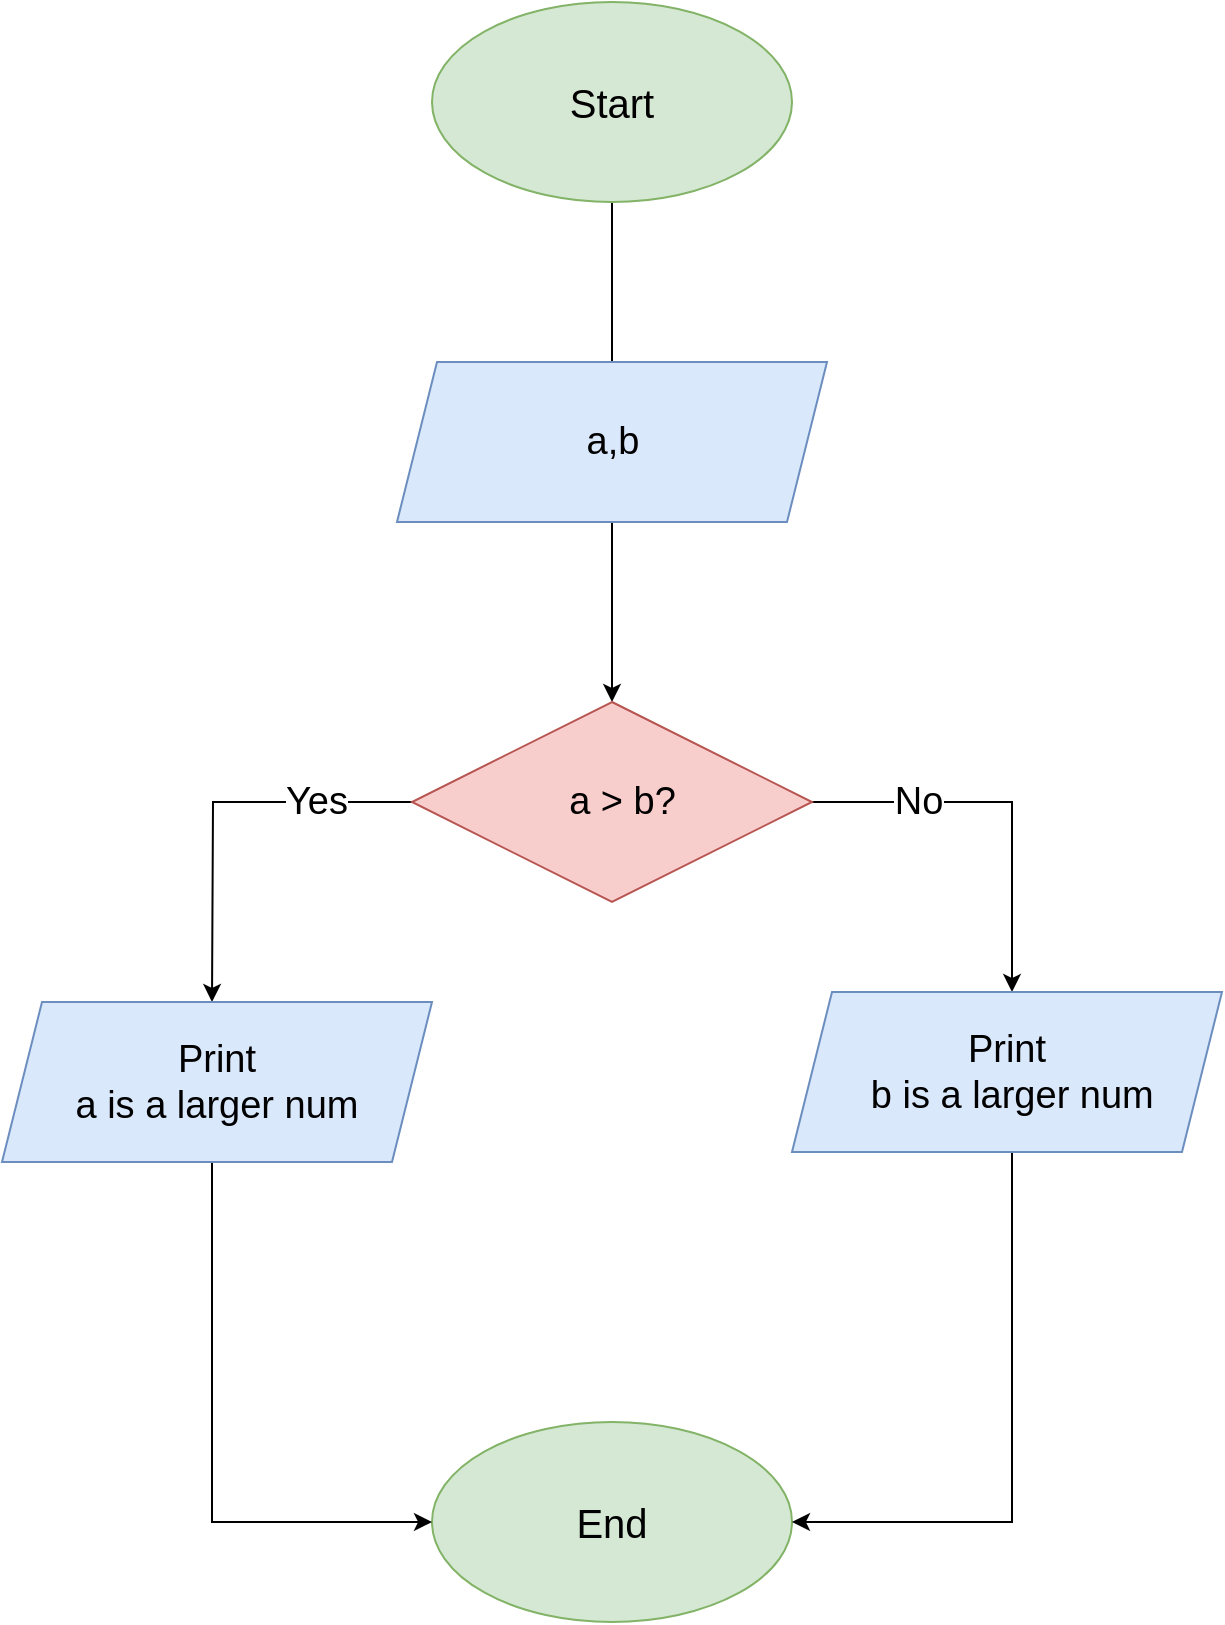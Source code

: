 <mxfile version="20.7.4" type="device"><diagram id="Bq0CHJNMTl9K6sLe-Jwm" name="Page-1"><mxGraphModel dx="794" dy="362" grid="1" gridSize="10" guides="1" tooltips="1" connect="1" arrows="1" fold="1" page="1" pageScale="1" pageWidth="827" pageHeight="1169" math="0" shadow="0"><root><mxCell id="0"/><mxCell id="1" parent="0"/><mxCell id="DstBIGuIk6p2kAcTjUil-26" style="edgeStyle=orthogonalEdgeStyle;rounded=0;orthogonalLoop=1;jettySize=auto;html=1;fontSize=20;" parent="1" source="DstBIGuIk6p2kAcTjUil-25" edge="1"><mxGeometry relative="1" as="geometry"><mxPoint x="360" y="200" as="targetPoint"/></mxGeometry></mxCell><mxCell id="DstBIGuIk6p2kAcTjUil-25" value="&lt;font style=&quot;font-size: 20px;&quot;&gt;Start&lt;/font&gt;" style="ellipse;whiteSpace=wrap;html=1;fillColor=#d5e8d4;strokeColor=#82b366;" parent="1" vertex="1"><mxGeometry x="270" y="10" width="180" height="100" as="geometry"/></mxCell><mxCell id="B1rDpfa7SLFRK16tHLB0-5" style="edgeStyle=orthogonalEdgeStyle;rounded=0;orthogonalLoop=1;jettySize=auto;html=1;fontSize=19;" edge="1" parent="1" source="B1rDpfa7SLFRK16tHLB0-1"><mxGeometry relative="1" as="geometry"><mxPoint x="360" y="360" as="targetPoint"/></mxGeometry></mxCell><mxCell id="B1rDpfa7SLFRK16tHLB0-1" value="&lt;font style=&quot;font-size: 19px;&quot;&gt;a,b&lt;/font&gt;" style="shape=parallelogram;perimeter=parallelogramPerimeter;whiteSpace=wrap;html=1;fixedSize=1;fillColor=#dae8fc;strokeColor=#6c8ebf;" vertex="1" parent="1"><mxGeometry x="252.5" y="190" width="215" height="80" as="geometry"/></mxCell><mxCell id="B1rDpfa7SLFRK16tHLB0-14" style="edgeStyle=orthogonalEdgeStyle;rounded=0;orthogonalLoop=1;jettySize=auto;html=1;fontSize=19;" edge="1" parent="1" source="B1rDpfa7SLFRK16tHLB0-6"><mxGeometry relative="1" as="geometry"><mxPoint x="160" y="510" as="targetPoint"/></mxGeometry></mxCell><mxCell id="B1rDpfa7SLFRK16tHLB0-20" value="Yes" style="edgeLabel;html=1;align=center;verticalAlign=middle;resizable=0;points=[];fontSize=19;" vertex="1" connectable="0" parent="B1rDpfa7SLFRK16tHLB0-14"><mxGeometry x="-0.52" y="3" relative="1" as="geometry"><mxPoint y="-3" as="offset"/></mxGeometry></mxCell><mxCell id="B1rDpfa7SLFRK16tHLB0-17" style="edgeStyle=orthogonalEdgeStyle;rounded=0;orthogonalLoop=1;jettySize=auto;html=1;fontSize=19;exitX=1;exitY=0.5;exitDx=0;exitDy=0;" edge="1" parent="1" source="B1rDpfa7SLFRK16tHLB0-6" target="B1rDpfa7SLFRK16tHLB0-15"><mxGeometry relative="1" as="geometry"><Array as="points"><mxPoint x="560" y="410"/></Array></mxGeometry></mxCell><mxCell id="B1rDpfa7SLFRK16tHLB0-21" value="No" style="edgeLabel;html=1;align=center;verticalAlign=middle;resizable=0;points=[];fontSize=19;" vertex="1" connectable="0" parent="B1rDpfa7SLFRK16tHLB0-17"><mxGeometry x="-0.456" relative="1" as="geometry"><mxPoint as="offset"/></mxGeometry></mxCell><mxCell id="B1rDpfa7SLFRK16tHLB0-6" value="&amp;nbsp; a &amp;gt; b?" style="rhombus;whiteSpace=wrap;html=1;fontSize=19;fillColor=#f8cecc;strokeColor=#b85450;" vertex="1" parent="1"><mxGeometry x="260" y="360" width="200" height="100" as="geometry"/></mxCell><mxCell id="B1rDpfa7SLFRK16tHLB0-7" value="&lt;font style=&quot;font-size: 20px;&quot;&gt;End&lt;/font&gt;" style="ellipse;whiteSpace=wrap;html=1;fillColor=#d5e8d4;strokeColor=#82b366;" vertex="1" parent="1"><mxGeometry x="270" y="720" width="180" height="100" as="geometry"/></mxCell><mxCell id="B1rDpfa7SLFRK16tHLB0-18" style="edgeStyle=orthogonalEdgeStyle;rounded=0;orthogonalLoop=1;jettySize=auto;html=1;entryX=0;entryY=0.5;entryDx=0;entryDy=0;fontSize=19;" edge="1" parent="1" source="B1rDpfa7SLFRK16tHLB0-13" target="B1rDpfa7SLFRK16tHLB0-7"><mxGeometry relative="1" as="geometry"><Array as="points"><mxPoint x="160" y="770"/></Array></mxGeometry></mxCell><mxCell id="B1rDpfa7SLFRK16tHLB0-13" value="&lt;font style=&quot;font-size: 19px;&quot;&gt;Print &lt;br&gt;&amp;nbsp;a is a larger num&amp;nbsp;&lt;/font&gt;" style="shape=parallelogram;perimeter=parallelogramPerimeter;whiteSpace=wrap;html=1;fixedSize=1;fillColor=#dae8fc;strokeColor=#6c8ebf;" vertex="1" parent="1"><mxGeometry x="55" y="510" width="215" height="80" as="geometry"/></mxCell><mxCell id="B1rDpfa7SLFRK16tHLB0-19" style="edgeStyle=orthogonalEdgeStyle;rounded=0;orthogonalLoop=1;jettySize=auto;html=1;entryX=1;entryY=0.5;entryDx=0;entryDy=0;fontSize=19;" edge="1" parent="1" source="B1rDpfa7SLFRK16tHLB0-15" target="B1rDpfa7SLFRK16tHLB0-7"><mxGeometry relative="1" as="geometry"><Array as="points"><mxPoint x="560" y="770"/></Array></mxGeometry></mxCell><mxCell id="B1rDpfa7SLFRK16tHLB0-15" value="&lt;span style=&quot;font-size: 19px;&quot;&gt;Print&lt;br&gt;&amp;nbsp;b is a larger num&lt;br&gt;&lt;/span&gt;" style="shape=parallelogram;perimeter=parallelogramPerimeter;whiteSpace=wrap;html=1;fixedSize=1;fillColor=#dae8fc;strokeColor=#6c8ebf;" vertex="1" parent="1"><mxGeometry x="450" y="505" width="215" height="80" as="geometry"/></mxCell></root></mxGraphModel></diagram></mxfile>